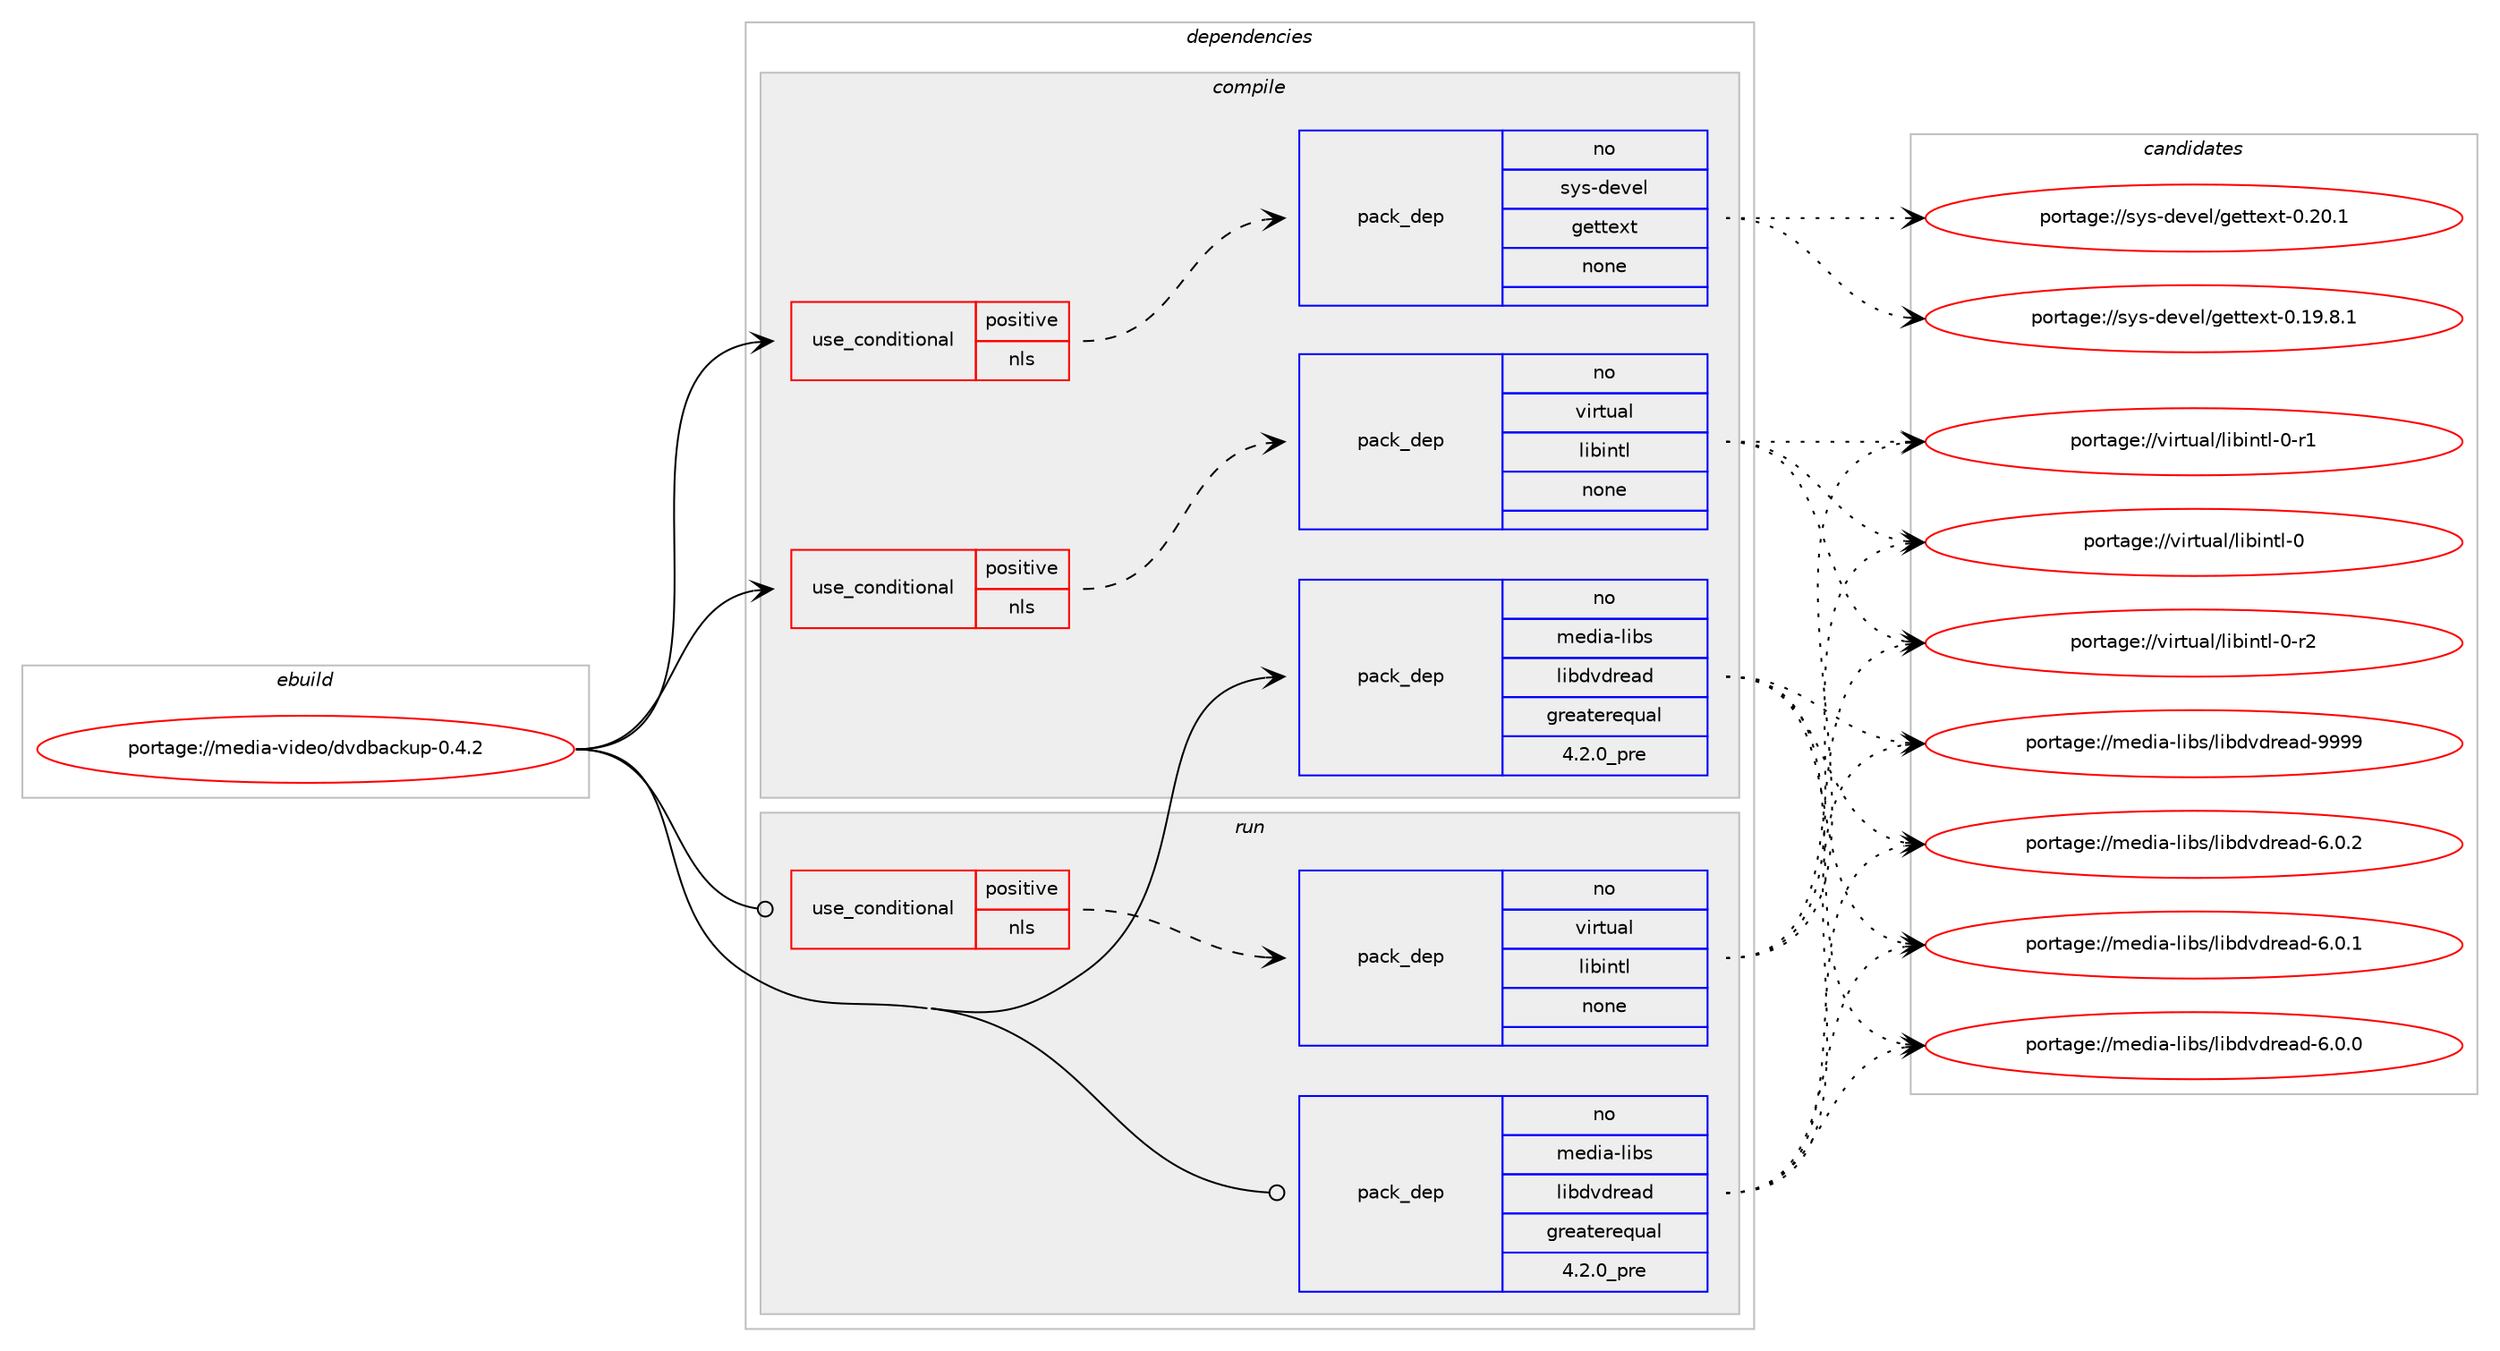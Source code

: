digraph prolog {

# *************
# Graph options
# *************

newrank=true;
concentrate=true;
compound=true;
graph [rankdir=LR,fontname=Helvetica,fontsize=10,ranksep=1.5];#, ranksep=2.5, nodesep=0.2];
edge  [arrowhead=vee];
node  [fontname=Helvetica,fontsize=10];

# **********
# The ebuild
# **********

subgraph cluster_leftcol {
color=gray;
rank=same;
label=<<i>ebuild</i>>;
id [label="portage://media-video/dvdbackup-0.4.2", color=red, width=4, href="../media-video/dvdbackup-0.4.2.svg"];
}

# ****************
# The dependencies
# ****************

subgraph cluster_midcol {
color=gray;
label=<<i>dependencies</i>>;
subgraph cluster_compile {
fillcolor="#eeeeee";
style=filled;
label=<<i>compile</i>>;
subgraph cond40546 {
dependency180780 [label=<<TABLE BORDER="0" CELLBORDER="1" CELLSPACING="0" CELLPADDING="4"><TR><TD ROWSPAN="3" CELLPADDING="10">use_conditional</TD></TR><TR><TD>positive</TD></TR><TR><TD>nls</TD></TR></TABLE>>, shape=none, color=red];
subgraph pack137403 {
dependency180781 [label=<<TABLE BORDER="0" CELLBORDER="1" CELLSPACING="0" CELLPADDING="4" WIDTH="220"><TR><TD ROWSPAN="6" CELLPADDING="30">pack_dep</TD></TR><TR><TD WIDTH="110">no</TD></TR><TR><TD>sys-devel</TD></TR><TR><TD>gettext</TD></TR><TR><TD>none</TD></TR><TR><TD></TD></TR></TABLE>>, shape=none, color=blue];
}
dependency180780:e -> dependency180781:w [weight=20,style="dashed",arrowhead="vee"];
}
id:e -> dependency180780:w [weight=20,style="solid",arrowhead="vee"];
subgraph cond40547 {
dependency180782 [label=<<TABLE BORDER="0" CELLBORDER="1" CELLSPACING="0" CELLPADDING="4"><TR><TD ROWSPAN="3" CELLPADDING="10">use_conditional</TD></TR><TR><TD>positive</TD></TR><TR><TD>nls</TD></TR></TABLE>>, shape=none, color=red];
subgraph pack137404 {
dependency180783 [label=<<TABLE BORDER="0" CELLBORDER="1" CELLSPACING="0" CELLPADDING="4" WIDTH="220"><TR><TD ROWSPAN="6" CELLPADDING="30">pack_dep</TD></TR><TR><TD WIDTH="110">no</TD></TR><TR><TD>virtual</TD></TR><TR><TD>libintl</TD></TR><TR><TD>none</TD></TR><TR><TD></TD></TR></TABLE>>, shape=none, color=blue];
}
dependency180782:e -> dependency180783:w [weight=20,style="dashed",arrowhead="vee"];
}
id:e -> dependency180782:w [weight=20,style="solid",arrowhead="vee"];
subgraph pack137405 {
dependency180784 [label=<<TABLE BORDER="0" CELLBORDER="1" CELLSPACING="0" CELLPADDING="4" WIDTH="220"><TR><TD ROWSPAN="6" CELLPADDING="30">pack_dep</TD></TR><TR><TD WIDTH="110">no</TD></TR><TR><TD>media-libs</TD></TR><TR><TD>libdvdread</TD></TR><TR><TD>greaterequal</TD></TR><TR><TD>4.2.0_pre</TD></TR></TABLE>>, shape=none, color=blue];
}
id:e -> dependency180784:w [weight=20,style="solid",arrowhead="vee"];
}
subgraph cluster_compileandrun {
fillcolor="#eeeeee";
style=filled;
label=<<i>compile and run</i>>;
}
subgraph cluster_run {
fillcolor="#eeeeee";
style=filled;
label=<<i>run</i>>;
subgraph cond40548 {
dependency180785 [label=<<TABLE BORDER="0" CELLBORDER="1" CELLSPACING="0" CELLPADDING="4"><TR><TD ROWSPAN="3" CELLPADDING="10">use_conditional</TD></TR><TR><TD>positive</TD></TR><TR><TD>nls</TD></TR></TABLE>>, shape=none, color=red];
subgraph pack137406 {
dependency180786 [label=<<TABLE BORDER="0" CELLBORDER="1" CELLSPACING="0" CELLPADDING="4" WIDTH="220"><TR><TD ROWSPAN="6" CELLPADDING="30">pack_dep</TD></TR><TR><TD WIDTH="110">no</TD></TR><TR><TD>virtual</TD></TR><TR><TD>libintl</TD></TR><TR><TD>none</TD></TR><TR><TD></TD></TR></TABLE>>, shape=none, color=blue];
}
dependency180785:e -> dependency180786:w [weight=20,style="dashed",arrowhead="vee"];
}
id:e -> dependency180785:w [weight=20,style="solid",arrowhead="odot"];
subgraph pack137407 {
dependency180787 [label=<<TABLE BORDER="0" CELLBORDER="1" CELLSPACING="0" CELLPADDING="4" WIDTH="220"><TR><TD ROWSPAN="6" CELLPADDING="30">pack_dep</TD></TR><TR><TD WIDTH="110">no</TD></TR><TR><TD>media-libs</TD></TR><TR><TD>libdvdread</TD></TR><TR><TD>greaterequal</TD></TR><TR><TD>4.2.0_pre</TD></TR></TABLE>>, shape=none, color=blue];
}
id:e -> dependency180787:w [weight=20,style="solid",arrowhead="odot"];
}
}

# **************
# The candidates
# **************

subgraph cluster_choices {
rank=same;
color=gray;
label=<<i>candidates</i>>;

subgraph choice137403 {
color=black;
nodesep=1;
choice115121115451001011181011084710310111611610112011645484650484649 [label="portage://sys-devel/gettext-0.20.1", color=red, width=4,href="../sys-devel/gettext-0.20.1.svg"];
choice1151211154510010111810110847103101116116101120116454846495746564649 [label="portage://sys-devel/gettext-0.19.8.1", color=red, width=4,href="../sys-devel/gettext-0.19.8.1.svg"];
dependency180781:e -> choice115121115451001011181011084710310111611610112011645484650484649:w [style=dotted,weight="100"];
dependency180781:e -> choice1151211154510010111810110847103101116116101120116454846495746564649:w [style=dotted,weight="100"];
}
subgraph choice137404 {
color=black;
nodesep=1;
choice11810511411611797108471081059810511011610845484511450 [label="portage://virtual/libintl-0-r2", color=red, width=4,href="../virtual/libintl-0-r2.svg"];
choice11810511411611797108471081059810511011610845484511449 [label="portage://virtual/libintl-0-r1", color=red, width=4,href="../virtual/libintl-0-r1.svg"];
choice1181051141161179710847108105981051101161084548 [label="portage://virtual/libintl-0", color=red, width=4,href="../virtual/libintl-0.svg"];
dependency180783:e -> choice11810511411611797108471081059810511011610845484511450:w [style=dotted,weight="100"];
dependency180783:e -> choice11810511411611797108471081059810511011610845484511449:w [style=dotted,weight="100"];
dependency180783:e -> choice1181051141161179710847108105981051101161084548:w [style=dotted,weight="100"];
}
subgraph choice137405 {
color=black;
nodesep=1;
choice1091011001059745108105981154710810598100118100114101971004557575757 [label="portage://media-libs/libdvdread-9999", color=red, width=4,href="../media-libs/libdvdread-9999.svg"];
choice109101100105974510810598115471081059810011810011410197100455446484650 [label="portage://media-libs/libdvdread-6.0.2", color=red, width=4,href="../media-libs/libdvdread-6.0.2.svg"];
choice109101100105974510810598115471081059810011810011410197100455446484649 [label="portage://media-libs/libdvdread-6.0.1", color=red, width=4,href="../media-libs/libdvdread-6.0.1.svg"];
choice109101100105974510810598115471081059810011810011410197100455446484648 [label="portage://media-libs/libdvdread-6.0.0", color=red, width=4,href="../media-libs/libdvdread-6.0.0.svg"];
dependency180784:e -> choice1091011001059745108105981154710810598100118100114101971004557575757:w [style=dotted,weight="100"];
dependency180784:e -> choice109101100105974510810598115471081059810011810011410197100455446484650:w [style=dotted,weight="100"];
dependency180784:e -> choice109101100105974510810598115471081059810011810011410197100455446484649:w [style=dotted,weight="100"];
dependency180784:e -> choice109101100105974510810598115471081059810011810011410197100455446484648:w [style=dotted,weight="100"];
}
subgraph choice137406 {
color=black;
nodesep=1;
choice11810511411611797108471081059810511011610845484511450 [label="portage://virtual/libintl-0-r2", color=red, width=4,href="../virtual/libintl-0-r2.svg"];
choice11810511411611797108471081059810511011610845484511449 [label="portage://virtual/libintl-0-r1", color=red, width=4,href="../virtual/libintl-0-r1.svg"];
choice1181051141161179710847108105981051101161084548 [label="portage://virtual/libintl-0", color=red, width=4,href="../virtual/libintl-0.svg"];
dependency180786:e -> choice11810511411611797108471081059810511011610845484511450:w [style=dotted,weight="100"];
dependency180786:e -> choice11810511411611797108471081059810511011610845484511449:w [style=dotted,weight="100"];
dependency180786:e -> choice1181051141161179710847108105981051101161084548:w [style=dotted,weight="100"];
}
subgraph choice137407 {
color=black;
nodesep=1;
choice1091011001059745108105981154710810598100118100114101971004557575757 [label="portage://media-libs/libdvdread-9999", color=red, width=4,href="../media-libs/libdvdread-9999.svg"];
choice109101100105974510810598115471081059810011810011410197100455446484650 [label="portage://media-libs/libdvdread-6.0.2", color=red, width=4,href="../media-libs/libdvdread-6.0.2.svg"];
choice109101100105974510810598115471081059810011810011410197100455446484649 [label="portage://media-libs/libdvdread-6.0.1", color=red, width=4,href="../media-libs/libdvdread-6.0.1.svg"];
choice109101100105974510810598115471081059810011810011410197100455446484648 [label="portage://media-libs/libdvdread-6.0.0", color=red, width=4,href="../media-libs/libdvdread-6.0.0.svg"];
dependency180787:e -> choice1091011001059745108105981154710810598100118100114101971004557575757:w [style=dotted,weight="100"];
dependency180787:e -> choice109101100105974510810598115471081059810011810011410197100455446484650:w [style=dotted,weight="100"];
dependency180787:e -> choice109101100105974510810598115471081059810011810011410197100455446484649:w [style=dotted,weight="100"];
dependency180787:e -> choice109101100105974510810598115471081059810011810011410197100455446484648:w [style=dotted,weight="100"];
}
}

}
